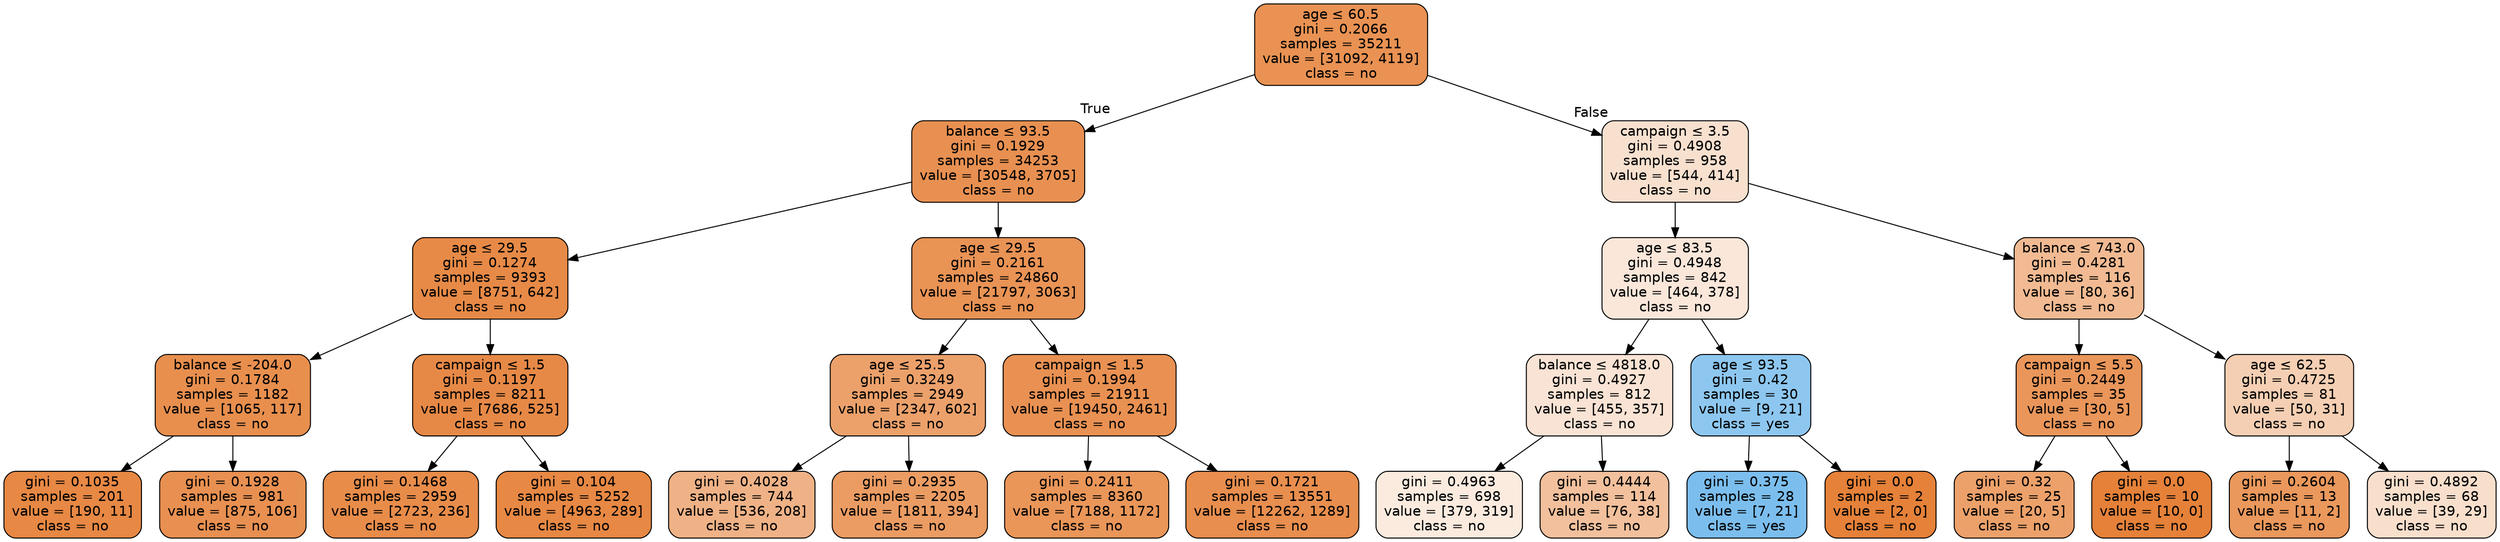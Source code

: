 digraph Tree {
node [shape=box, style="filled, rounded", color="black", fontname=helvetica] ;
edge [fontname=helvetica] ;
0 [label=<age &le; 60.5<br/>gini = 0.2066<br/>samples = 35211<br/>value = [31092, 4119]<br/>class = no>, fillcolor="#e58139dd"] ;
1 [label=<balance &le; 93.5<br/>gini = 0.1929<br/>samples = 34253<br/>value = [30548, 3705]<br/>class = no>, fillcolor="#e58139e0"] ;
0 -> 1 [labeldistance=2.5, labelangle=45, headlabel="True"] ;
2 [label=<age &le; 29.5<br/>gini = 0.1274<br/>samples = 9393<br/>value = [8751, 642]<br/>class = no>, fillcolor="#e58139ec"] ;
1 -> 2 ;
3 [label=<balance &le; -204.0<br/>gini = 0.1784<br/>samples = 1182<br/>value = [1065, 117]<br/>class = no>, fillcolor="#e58139e3"] ;
2 -> 3 ;
4 [label=<gini = 0.1035<br/>samples = 201<br/>value = [190, 11]<br/>class = no>, fillcolor="#e58139f0"] ;
3 -> 4 ;
5 [label=<gini = 0.1928<br/>samples = 981<br/>value = [875, 106]<br/>class = no>, fillcolor="#e58139e0"] ;
3 -> 5 ;
6 [label=<campaign &le; 1.5<br/>gini = 0.1197<br/>samples = 8211<br/>value = [7686, 525]<br/>class = no>, fillcolor="#e58139ee"] ;
2 -> 6 ;
7 [label=<gini = 0.1468<br/>samples = 2959<br/>value = [2723, 236]<br/>class = no>, fillcolor="#e58139e9"] ;
6 -> 7 ;
8 [label=<gini = 0.104<br/>samples = 5252<br/>value = [4963, 289]<br/>class = no>, fillcolor="#e58139f0"] ;
6 -> 8 ;
9 [label=<age &le; 29.5<br/>gini = 0.2161<br/>samples = 24860<br/>value = [21797, 3063]<br/>class = no>, fillcolor="#e58139db"] ;
1 -> 9 ;
10 [label=<age &le; 25.5<br/>gini = 0.3249<br/>samples = 2949<br/>value = [2347, 602]<br/>class = no>, fillcolor="#e58139be"] ;
9 -> 10 ;
11 [label=<gini = 0.4028<br/>samples = 744<br/>value = [536, 208]<br/>class = no>, fillcolor="#e581399c"] ;
10 -> 11 ;
12 [label=<gini = 0.2935<br/>samples = 2205<br/>value = [1811, 394]<br/>class = no>, fillcolor="#e58139c8"] ;
10 -> 12 ;
13 [label=<campaign &le; 1.5<br/>gini = 0.1994<br/>samples = 21911<br/>value = [19450, 2461]<br/>class = no>, fillcolor="#e58139df"] ;
9 -> 13 ;
14 [label=<gini = 0.2411<br/>samples = 8360<br/>value = [7188, 1172]<br/>class = no>, fillcolor="#e58139d5"] ;
13 -> 14 ;
15 [label=<gini = 0.1721<br/>samples = 13551<br/>value = [12262, 1289]<br/>class = no>, fillcolor="#e58139e4"] ;
13 -> 15 ;
16 [label=<campaign &le; 3.5<br/>gini = 0.4908<br/>samples = 958<br/>value = [544, 414]<br/>class = no>, fillcolor="#e581393d"] ;
0 -> 16 [labeldistance=2.5, labelangle=-45, headlabel="False"] ;
17 [label=<age &le; 83.5<br/>gini = 0.4948<br/>samples = 842<br/>value = [464, 378]<br/>class = no>, fillcolor="#e581392f"] ;
16 -> 17 ;
18 [label=<balance &le; 4818.0<br/>gini = 0.4927<br/>samples = 812<br/>value = [455, 357]<br/>class = no>, fillcolor="#e5813937"] ;
17 -> 18 ;
19 [label=<gini = 0.4963<br/>samples = 698<br/>value = [379, 319]<br/>class = no>, fillcolor="#e5813928"] ;
18 -> 19 ;
20 [label=<gini = 0.4444<br/>samples = 114<br/>value = [76, 38]<br/>class = no>, fillcolor="#e581397f"] ;
18 -> 20 ;
21 [label=<age &le; 93.5<br/>gini = 0.42<br/>samples = 30<br/>value = [9, 21]<br/>class = yes>, fillcolor="#399de592"] ;
17 -> 21 ;
22 [label=<gini = 0.375<br/>samples = 28<br/>value = [7, 21]<br/>class = yes>, fillcolor="#399de5aa"] ;
21 -> 22 ;
23 [label=<gini = 0.0<br/>samples = 2<br/>value = [2, 0]<br/>class = no>, fillcolor="#e58139ff"] ;
21 -> 23 ;
24 [label=<balance &le; 743.0<br/>gini = 0.4281<br/>samples = 116<br/>value = [80, 36]<br/>class = no>, fillcolor="#e581398c"] ;
16 -> 24 ;
25 [label=<campaign &le; 5.5<br/>gini = 0.2449<br/>samples = 35<br/>value = [30, 5]<br/>class = no>, fillcolor="#e58139d4"] ;
24 -> 25 ;
26 [label=<gini = 0.32<br/>samples = 25<br/>value = [20, 5]<br/>class = no>, fillcolor="#e58139bf"] ;
25 -> 26 ;
27 [label=<gini = 0.0<br/>samples = 10<br/>value = [10, 0]<br/>class = no>, fillcolor="#e58139ff"] ;
25 -> 27 ;
28 [label=<age &le; 62.5<br/>gini = 0.4725<br/>samples = 81<br/>value = [50, 31]<br/>class = no>, fillcolor="#e5813961"] ;
24 -> 28 ;
29 [label=<gini = 0.2604<br/>samples = 13<br/>value = [11, 2]<br/>class = no>, fillcolor="#e58139d1"] ;
28 -> 29 ;
30 [label=<gini = 0.4892<br/>samples = 68<br/>value = [39, 29]<br/>class = no>, fillcolor="#e5813941"] ;
28 -> 30 ;
}